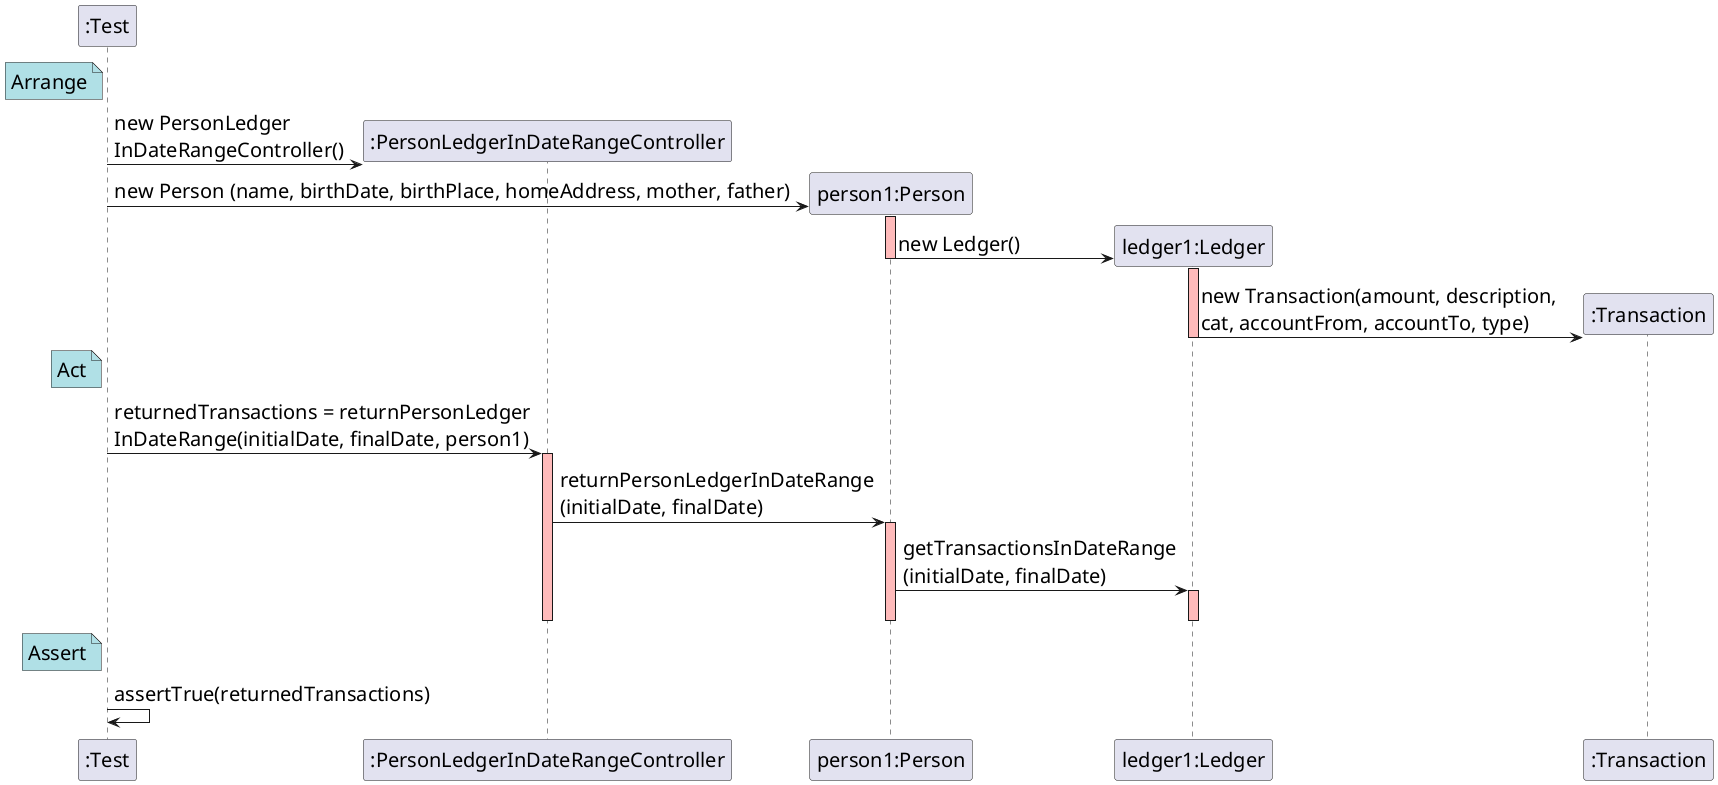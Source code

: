@startuml

skinparam DefaultFontSize 20

participant ":Test"
note left of ":Test" #powderblue
	Arrange
end note

create ":PersonLedgerInDateRangeController"
":Test" -> ":PersonLedgerInDateRangeController" : new PersonLedger\nInDateRangeController()

create "person1:Person"
":Test" -> "person1:Person" : new Person (name, birthDate, birthPlace, homeAddress, mother, father)
activate "person1:Person" #FFBBBB

create "ledger1:Ledger"
"person1:Person" -> "ledger1:Ledger" : new Ledger()
deactivate "person1:Person" #FFBBBB
activate "ledger1:Ledger" #FFBBBB

create ":Transaction"
"ledger1:Ledger" -> ":Transaction" : new Transaction(amount, description, \ncat, accountFrom, accountTo, type)
deactivate "ledger1:Ledger" #FFBBBB

note left of ":Test" #powderblue
	Act
end note

":Test" -> ":PersonLedgerInDateRangeController" : returnedTransactions = returnPersonLedger\nInDateRange(initialDate, finalDate, person1)
activate ":PersonLedgerInDateRangeController" #FFBBBB

":PersonLedgerInDateRangeController" -> "person1:Person" : returnPersonLedgerInDateRange\n(initialDate, finalDate)
activate "person1:Person" #FFBBBB

"person1:Person" -> "ledger1:Ledger" : getTransactionsInDateRange\n(initialDate, finalDate)
activate "ledger1:Ledger" #FFBBBB

deactivate "ledger1:Ledger" #FFBBBB
deactivate "person1:Person" #FFBBBB
deactivate ":PersonLedgerInDateRangeController" #FFBBBB

note left of ":Test" #powderblue
	Assert
end note

":Test" -> ":Test" : assertTrue(returnedTransactions)

@enduml